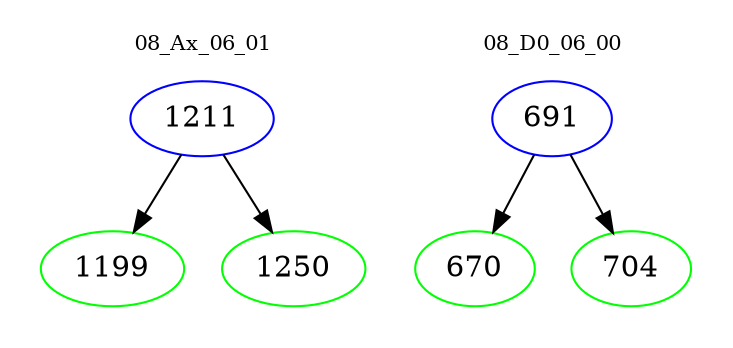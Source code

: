 digraph{
subgraph cluster_0 {
color = white
label = "08_Ax_06_01";
fontsize=10;
T0_1211 [label="1211", color="blue"]
T0_1211 -> T0_1199 [color="black"]
T0_1199 [label="1199", color="green"]
T0_1211 -> T0_1250 [color="black"]
T0_1250 [label="1250", color="green"]
}
subgraph cluster_1 {
color = white
label = "08_D0_06_00";
fontsize=10;
T1_691 [label="691", color="blue"]
T1_691 -> T1_670 [color="black"]
T1_670 [label="670", color="green"]
T1_691 -> T1_704 [color="black"]
T1_704 [label="704", color="green"]
}
}
